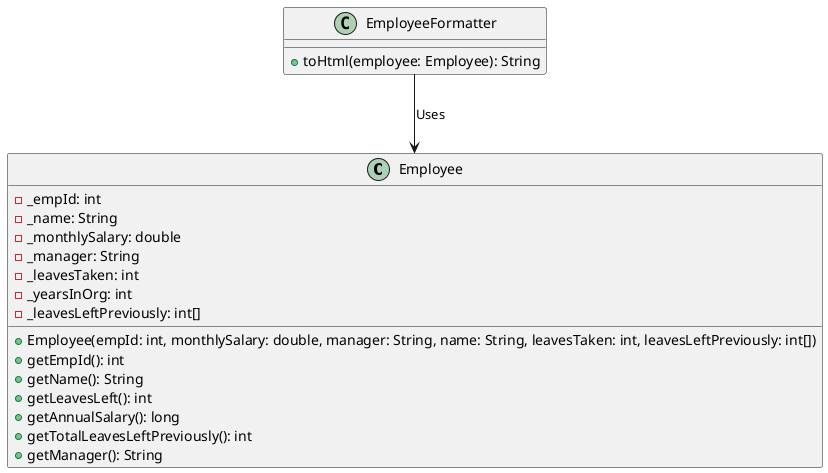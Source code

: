 @startuml Employee

class Employee {
  - _empId: int
  - _name: String
  - _monthlySalary: double
  - _manager: String
  - _leavesTaken: int
  - _yearsInOrg: int
  - _leavesLeftPreviously: int[]

  + Employee(empId: int, monthlySalary: double, manager: String, name: String, leavesTaken: int, leavesLeftPreviously: int[])
  + getEmpId(): int
  + getName(): String
  + getLeavesLeft(): int
  + getAnnualSalary(): long
  + getTotalLeavesLeftPreviously(): int
  + getManager(): String
}

class EmployeeFormatter {
  + toHtml(employee: Employee): String
}

EmployeeFormatter --> Employee : Uses

@enduml
